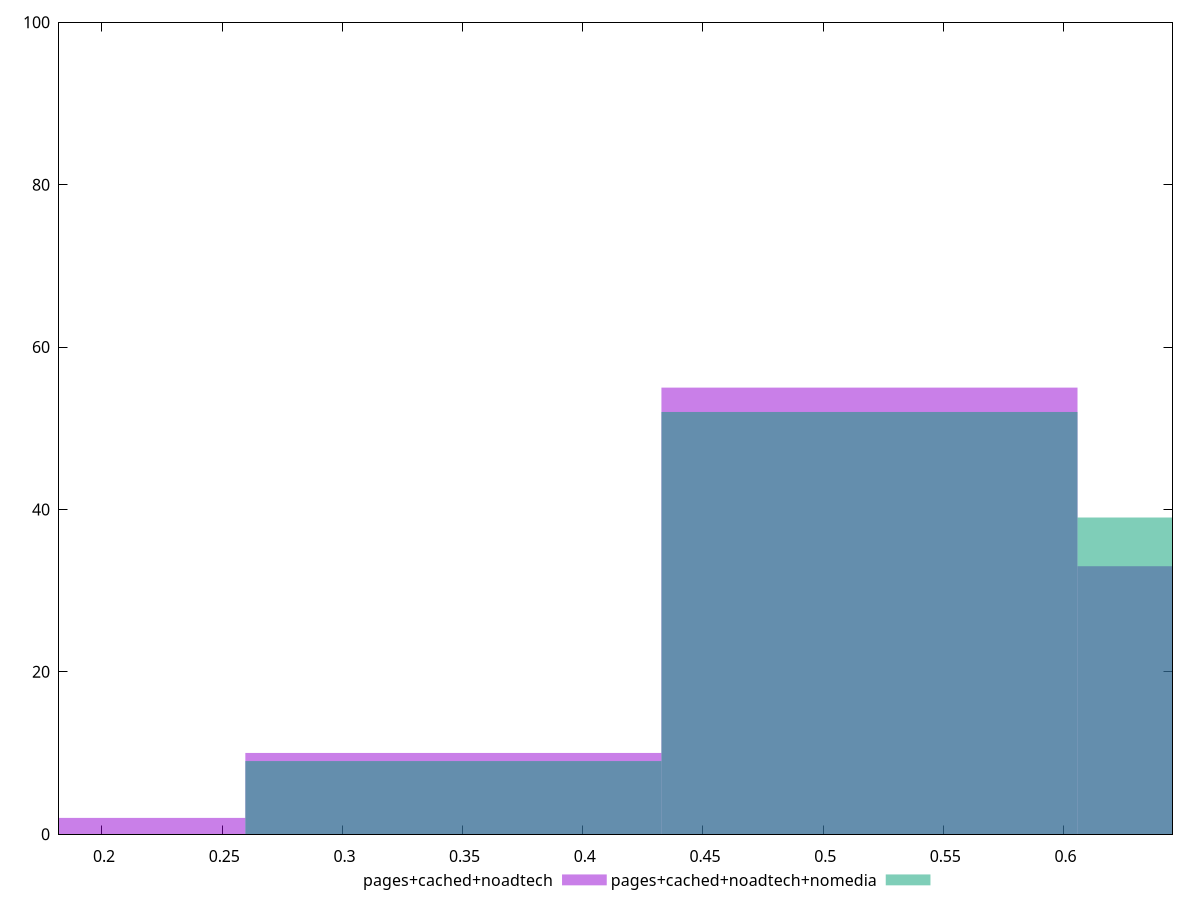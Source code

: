 reset

$pagesCachedNoadtech <<EOF
0.5192612874049514 55
0.6923483832066017 33
0.3461741916033009 10
0.17308709580165044 2
EOF

$pagesCachedNoadtechNomedia <<EOF
0.5192612874049514 52
0.6923483832066017 39
0.3461741916033009 9
EOF

set key outside below
set boxwidth 0.17308709580165044
set xrange [0.182117776937036:0.6453178884300702]
set yrange [0:100]
set trange [0:100]
set style fill transparent solid 0.5 noborder
set terminal svg size 640, 500 enhanced background rgb 'white'
set output "report_00015_2021-02-09T16-11-33.973Z/meta/pScore/comparison/histogram/2_vs_3.svg"

plot $pagesCachedNoadtech title "pages+cached+noadtech" with boxes, \
     $pagesCachedNoadtechNomedia title "pages+cached+noadtech+nomedia" with boxes

reset
